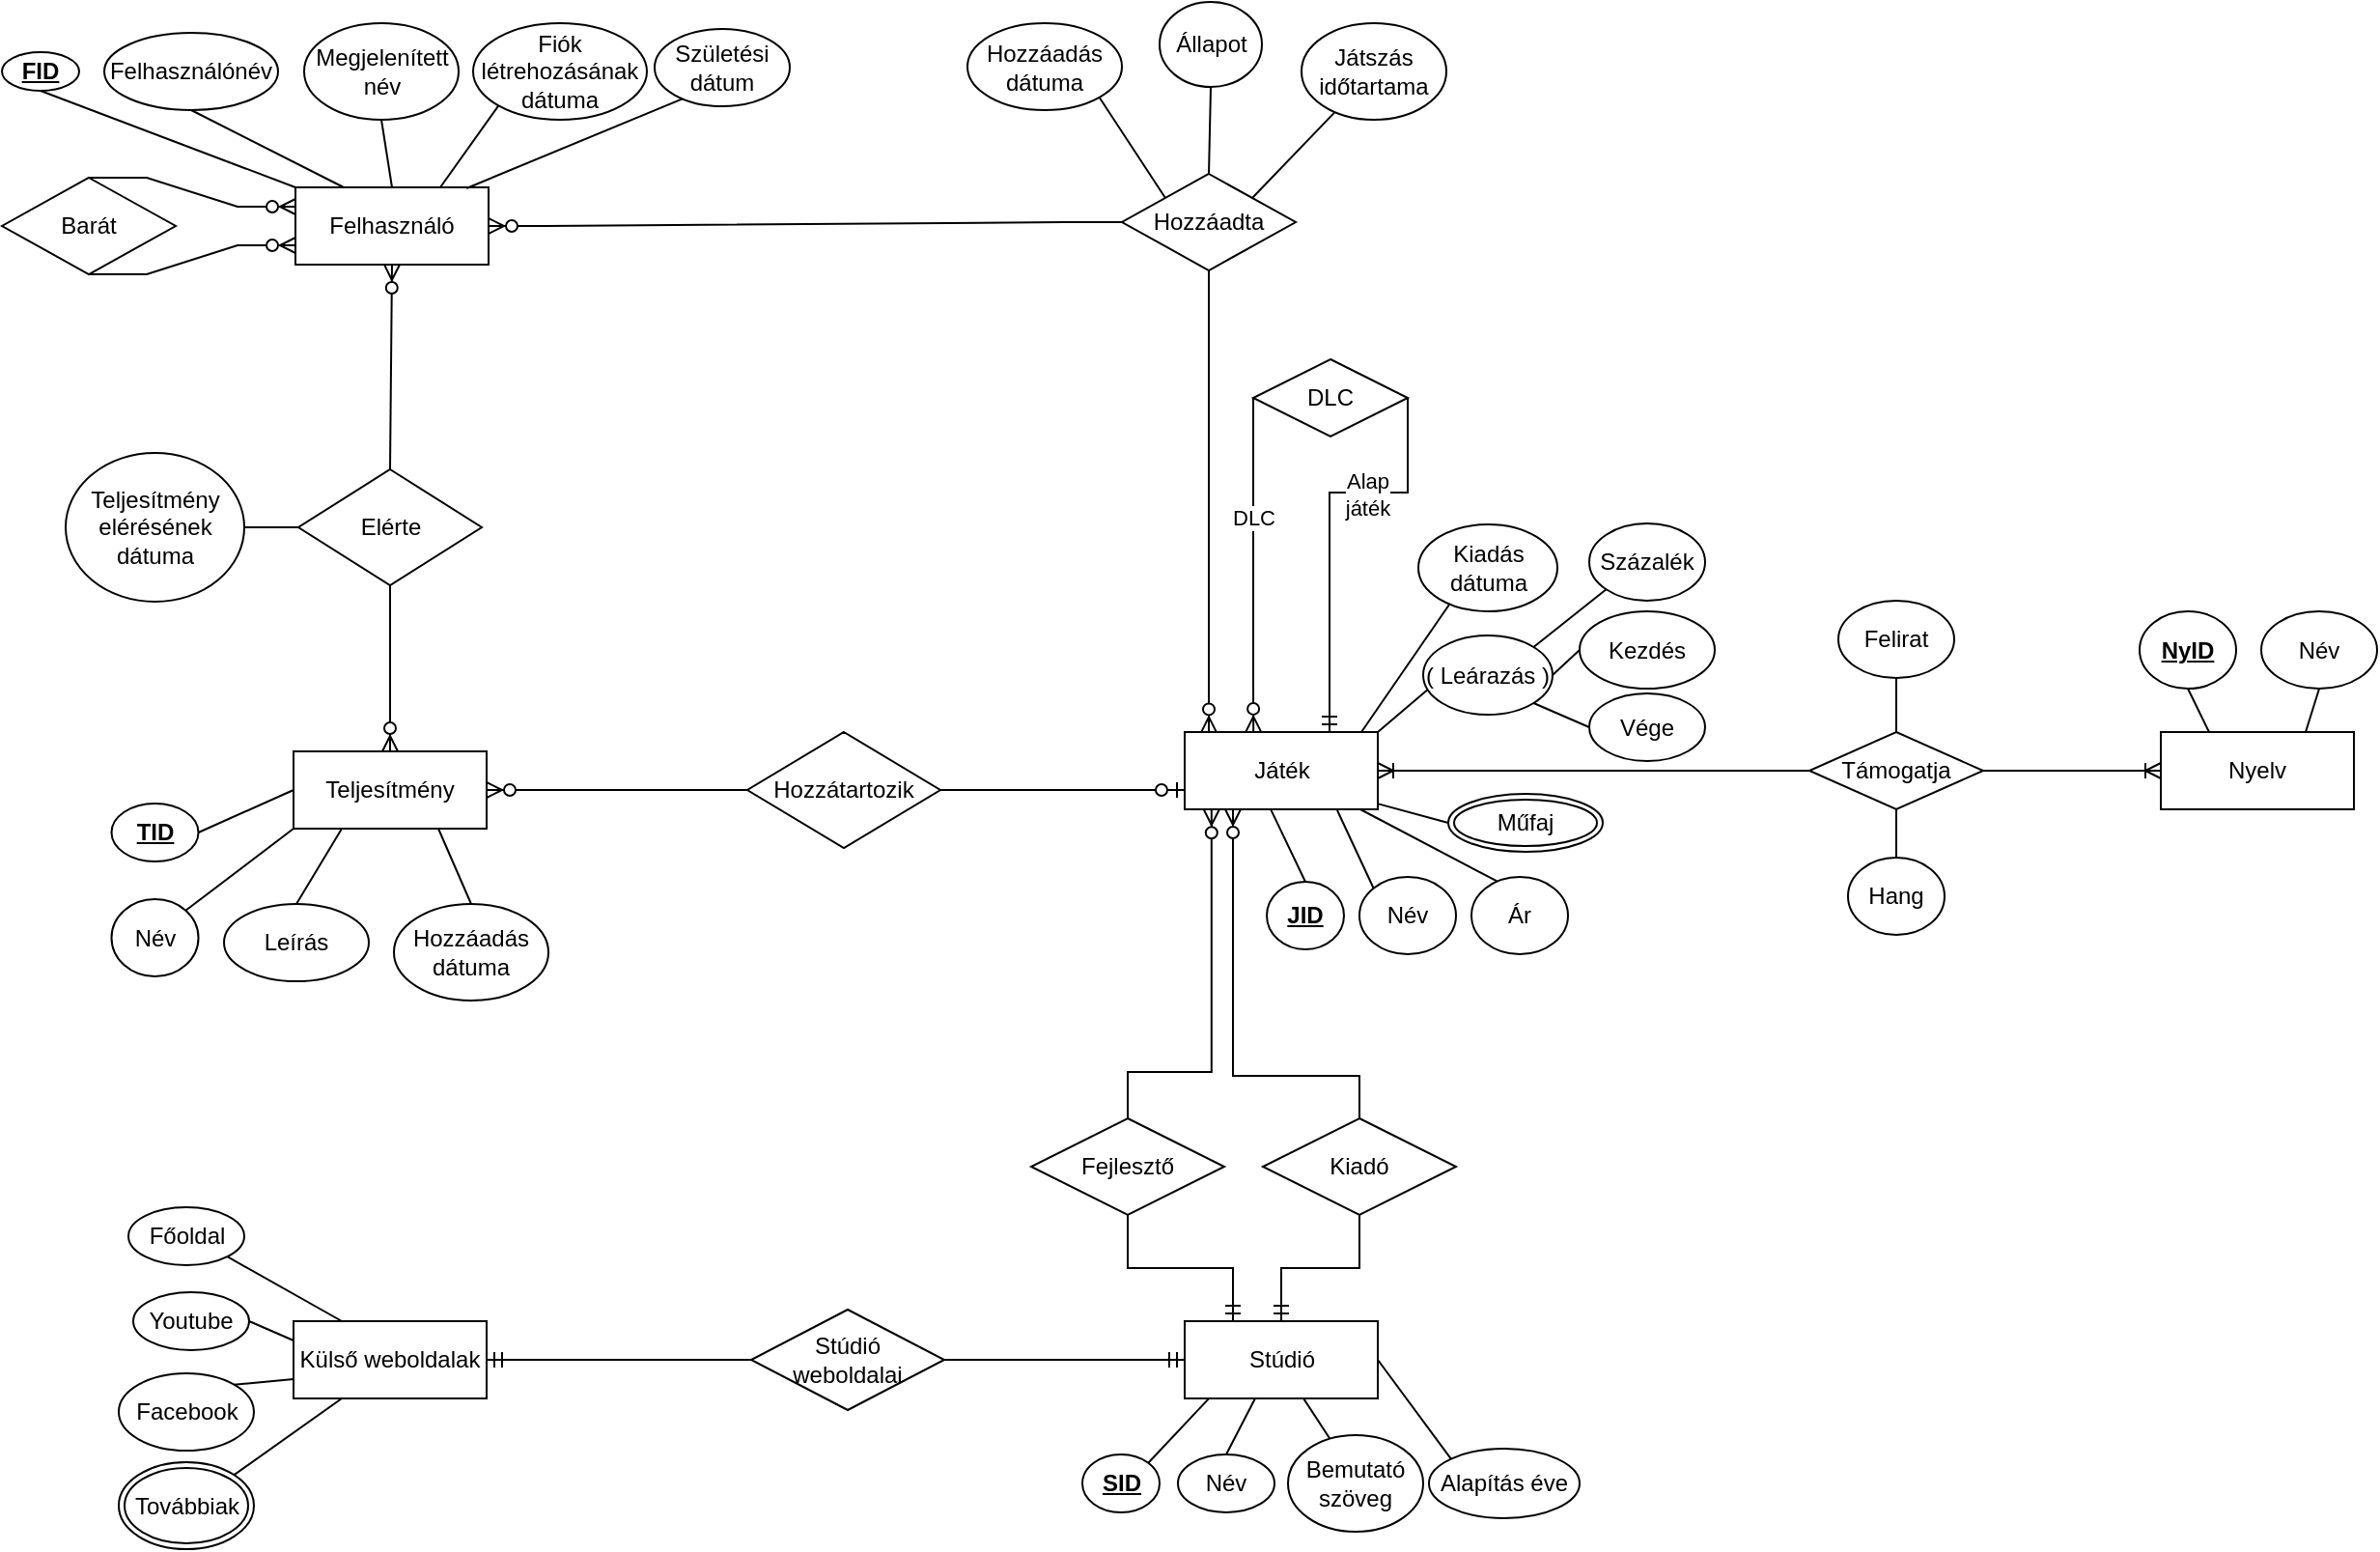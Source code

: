 <mxfile version="22.0.2" type="device">
  <diagram id="GT3n09FHunz9OS9dvKY-" name="XML">
    <mxGraphModel dx="2376" dy="1029" grid="0" gridSize="10" guides="1" tooltips="1" connect="1" arrows="1" fold="1" page="1" pageScale="1" pageWidth="850" pageHeight="1100" math="0" shadow="0">
      <root>
        <mxCell id="0" />
        <mxCell id="1" parent="0" />
        <mxCell id="lyf7YqQkoobEemUJyyYR-1" value="Felhasználó" style="whiteSpace=wrap;html=1;align=center;verticalAlign=middle;horizontal=1;" parent="1" vertex="1">
          <mxGeometry x="-243" y="528" width="100" height="40" as="geometry" />
        </mxCell>
        <mxCell id="qhNk844WNVQ_XHrDHP0O-15" style="rounded=0;orthogonalLoop=1;jettySize=auto;html=1;exitX=1;exitY=0;exitDx=0;exitDy=0;entryX=0.031;entryY=0.69;entryDx=0;entryDy=0;endArrow=none;endFill=0;entryPerimeter=0;" parent="1" source="lyf7YqQkoobEemUJyyYR-2" target="qhNk844WNVQ_XHrDHP0O-4" edge="1">
          <mxGeometry relative="1" as="geometry" />
        </mxCell>
        <mxCell id="lyf7YqQkoobEemUJyyYR-2" value="Játék" style="whiteSpace=wrap;html=1;align=center;shadow=0;" parent="1" vertex="1">
          <mxGeometry x="217.5" y="810" width="100" height="40" as="geometry" />
        </mxCell>
        <mxCell id="lyf7YqQkoobEemUJyyYR-3" value="Hozzáadta" style="shape=rhombus;perimeter=rhombusPerimeter;whiteSpace=wrap;html=1;align=center;" parent="1" vertex="1">
          <mxGeometry x="185" y="521" width="90" height="50" as="geometry" />
        </mxCell>
        <mxCell id="lyf7YqQkoobEemUJyyYR-4" value="" style="edgeStyle=entityRelationEdgeStyle;fontSize=12;html=1;endArrow=ERzeroToMany;endFill=1;rounded=0;exitX=0;exitY=0.5;exitDx=0;exitDy=0;entryX=1;entryY=0.5;entryDx=0;entryDy=0;" parent="1" source="lyf7YqQkoobEemUJyyYR-3" target="lyf7YqQkoobEemUJyyYR-1" edge="1">
          <mxGeometry width="100" height="100" relative="1" as="geometry">
            <mxPoint x="590" y="1120" as="sourcePoint" />
            <mxPoint x="-59" y="500" as="targetPoint" />
          </mxGeometry>
        </mxCell>
        <mxCell id="lyf7YqQkoobEemUJyyYR-5" value="" style="fontSize=12;html=1;endArrow=ERzeroToMany;endFill=1;rounded=0;exitX=0.5;exitY=1;exitDx=0;exitDy=0;edgeStyle=orthogonalEdgeStyle;entryX=0.119;entryY=0.004;entryDx=0;entryDy=0;entryPerimeter=0;" parent="1" source="lyf7YqQkoobEemUJyyYR-3" target="lyf7YqQkoobEemUJyyYR-2" edge="1">
          <mxGeometry width="100" height="100" relative="1" as="geometry">
            <mxPoint x="770" y="1050" as="sourcePoint" />
            <mxPoint x="247" y="754" as="targetPoint" />
            <Array as="points">
              <mxPoint x="230" y="810" />
            </Array>
          </mxGeometry>
        </mxCell>
        <mxCell id="lyf7YqQkoobEemUJyyYR-6" value="DLC" style="shape=rhombus;perimeter=rhombusPerimeter;whiteSpace=wrap;html=1;align=center;shadow=0;" parent="1" vertex="1">
          <mxGeometry x="253" y="617" width="80" height="40" as="geometry" />
        </mxCell>
        <mxCell id="lyf7YqQkoobEemUJyyYR-7" value="" style="fontSize=12;html=1;endArrow=ERzeroToMany;endFill=1;rounded=0;exitX=0;exitY=0.5;exitDx=0;exitDy=0;edgeStyle=orthogonalEdgeStyle;entryX=0.356;entryY=-0.001;entryDx=0;entryDy=0;entryPerimeter=0;" parent="1" source="lyf7YqQkoobEemUJyyYR-6" target="lyf7YqQkoobEemUJyyYR-2" edge="1">
          <mxGeometry width="100" height="100" relative="1" as="geometry">
            <mxPoint x="295" y="1040" as="sourcePoint" />
            <mxPoint x="254" y="809" as="targetPoint" />
            <Array as="points">
              <mxPoint x="253" y="785" />
              <mxPoint x="253" y="785" />
            </Array>
          </mxGeometry>
        </mxCell>
        <mxCell id="lyf7YqQkoobEemUJyyYR-8" value="DLC" style="edgeLabel;html=1;align=center;verticalAlign=middle;resizable=0;points=[];" parent="lyf7YqQkoobEemUJyyYR-7" vertex="1" connectable="0">
          <mxGeometry x="0.317" y="-4" relative="1" as="geometry">
            <mxPoint x="4" y="-52" as="offset" />
          </mxGeometry>
        </mxCell>
        <mxCell id="lyf7YqQkoobEemUJyyYR-9" value="" style="edgeStyle=orthogonalEdgeStyle;fontSize=12;html=1;endArrow=ERmandOne;rounded=0;entryX=0.75;entryY=0;entryDx=0;entryDy=0;exitX=1;exitY=0.5;exitDx=0;exitDy=0;" parent="1" source="lyf7YqQkoobEemUJyyYR-6" target="lyf7YqQkoobEemUJyyYR-2" edge="1">
          <mxGeometry width="100" height="100" relative="1" as="geometry">
            <mxPoint x="355" y="1040" as="sourcePoint" />
            <mxPoint x="455" y="940" as="targetPoint" />
            <Array as="points">
              <mxPoint x="333" y="686" />
              <mxPoint x="293" y="686" />
            </Array>
          </mxGeometry>
        </mxCell>
        <mxCell id="lyf7YqQkoobEemUJyyYR-10" value="Alap&lt;br&gt;játék" style="edgeLabel;html=1;align=center;verticalAlign=middle;resizable=0;points=[];" parent="lyf7YqQkoobEemUJyyYR-9" vertex="1" connectable="0">
          <mxGeometry x="0.762" relative="1" as="geometry">
            <mxPoint x="19" y="-98" as="offset" />
          </mxGeometry>
        </mxCell>
        <mxCell id="lyf7YqQkoobEemUJyyYR-11" value="Barát" style="shape=rhombus;perimeter=rhombusPerimeter;whiteSpace=wrap;html=1;align=center;shadow=0;" parent="1" vertex="1">
          <mxGeometry x="-395" y="523" width="90" height="50" as="geometry" />
        </mxCell>
        <mxCell id="lyf7YqQkoobEemUJyyYR-12" value="" style="edgeStyle=entityRelationEdgeStyle;fontSize=12;html=1;endArrow=ERzeroToMany;endFill=1;rounded=0;exitX=0.5;exitY=0;exitDx=0;exitDy=0;entryX=0;entryY=0.25;entryDx=0;entryDy=0;" parent="1" source="lyf7YqQkoobEemUJyyYR-11" target="lyf7YqQkoobEemUJyyYR-1" edge="1">
          <mxGeometry width="100" height="100" relative="1" as="geometry">
            <mxPoint x="-323" y="788" as="sourcePoint" />
            <mxPoint x="-223" y="688" as="targetPoint" />
          </mxGeometry>
        </mxCell>
        <mxCell id="lyf7YqQkoobEemUJyyYR-13" value="" style="edgeStyle=entityRelationEdgeStyle;fontSize=12;html=1;endArrow=ERzeroToMany;endFill=1;rounded=0;exitX=0.5;exitY=1;exitDx=0;exitDy=0;entryX=0;entryY=0.75;entryDx=0;entryDy=0;" parent="1" source="lyf7YqQkoobEemUJyyYR-11" target="lyf7YqQkoobEemUJyyYR-1" edge="1">
          <mxGeometry width="100" height="100" relative="1" as="geometry">
            <mxPoint x="-373" y="688" as="sourcePoint" />
            <mxPoint x="-273" y="588" as="targetPoint" />
          </mxGeometry>
        </mxCell>
        <mxCell id="lyf7YqQkoobEemUJyyYR-14" value="Teljesítmény" style="whiteSpace=wrap;html=1;align=center;shadow=0;" parent="1" vertex="1">
          <mxGeometry x="-244" y="820" width="100" height="40" as="geometry" />
        </mxCell>
        <mxCell id="lyf7YqQkoobEemUJyyYR-15" value="Hozzátartozik" style="shape=rhombus;perimeter=rhombusPerimeter;whiteSpace=wrap;html=1;align=center;shadow=0;" parent="1" vertex="1">
          <mxGeometry x="-9" y="810" width="100" height="60" as="geometry" />
        </mxCell>
        <mxCell id="lyf7YqQkoobEemUJyyYR-16" value="Elérte" style="shape=rhombus;perimeter=rhombusPerimeter;whiteSpace=wrap;html=1;align=center;shadow=0;" parent="1" vertex="1">
          <mxGeometry x="-241.5" y="674" width="95" height="60" as="geometry" />
        </mxCell>
        <mxCell id="lyf7YqQkoobEemUJyyYR-17" value="" style="edgeStyle=entityRelationEdgeStyle;fontSize=12;html=1;endArrow=ERzeroToMany;endFill=1;rounded=0;exitX=0;exitY=0.5;exitDx=0;exitDy=0;entryX=1;entryY=0.5;entryDx=0;entryDy=0;" parent="1" source="lyf7YqQkoobEemUJyyYR-15" target="lyf7YqQkoobEemUJyyYR-14" edge="1">
          <mxGeometry width="100" height="100" relative="1" as="geometry">
            <mxPoint x="1019" y="1240" as="sourcePoint" />
            <mxPoint x="1119" y="1140" as="targetPoint" />
          </mxGeometry>
        </mxCell>
        <mxCell id="lyf7YqQkoobEemUJyyYR-18" value="" style="edgeStyle=entityRelationEdgeStyle;fontSize=12;html=1;endArrow=ERzeroToOne;endFill=1;rounded=0;exitX=1;exitY=0.5;exitDx=0;exitDy=0;entryX=0;entryY=0.75;entryDx=0;entryDy=0;" parent="1" source="lyf7YqQkoobEemUJyyYR-15" target="lyf7YqQkoobEemUJyyYR-2" edge="1">
          <mxGeometry width="100" height="100" relative="1" as="geometry">
            <mxPoint x="870" y="1240" as="sourcePoint" />
            <mxPoint x="970" y="1140" as="targetPoint" />
          </mxGeometry>
        </mxCell>
        <mxCell id="lyf7YqQkoobEemUJyyYR-19" value="" style="fontSize=12;html=1;endArrow=ERzeroToMany;endFill=1;rounded=0;exitX=0.5;exitY=1;exitDx=0;exitDy=0;entryX=0.5;entryY=0;entryDx=0;entryDy=0;" parent="1" source="lyf7YqQkoobEemUJyyYR-16" target="lyf7YqQkoobEemUJyyYR-14" edge="1">
          <mxGeometry width="100" height="100" relative="1" as="geometry">
            <mxPoint x="19" y="736" as="sourcePoint" />
            <mxPoint x="119" y="636" as="targetPoint" />
          </mxGeometry>
        </mxCell>
        <mxCell id="lyf7YqQkoobEemUJyyYR-20" value="" style="fontSize=12;html=1;endArrow=ERzeroToMany;endFill=1;rounded=0;exitX=0.5;exitY=0;exitDx=0;exitDy=0;entryX=0.5;entryY=1;entryDx=0;entryDy=0;strokeColor=default;" parent="1" source="lyf7YqQkoobEemUJyyYR-16" target="lyf7YqQkoobEemUJyyYR-1" edge="1">
          <mxGeometry width="100" height="100" relative="1" as="geometry">
            <mxPoint x="672.0" y="619" as="sourcePoint" />
            <mxPoint x="782.0" y="929" as="targetPoint" />
          </mxGeometry>
        </mxCell>
        <mxCell id="IALZXiCLaBQc-R7t76dj-4" style="rounded=0;orthogonalLoop=1;jettySize=auto;html=1;exitX=1;exitY=0.5;exitDx=0;exitDy=0;entryX=0;entryY=0;entryDx=0;entryDy=0;endArrow=none;endFill=0;" edge="1" parent="1" source="lyf7YqQkoobEemUJyyYR-21" target="IALZXiCLaBQc-R7t76dj-3">
          <mxGeometry relative="1" as="geometry" />
        </mxCell>
        <mxCell id="lyf7YqQkoobEemUJyyYR-21" value="Stúdió" style="whiteSpace=wrap;html=1;align=center;shadow=0;" parent="1" vertex="1">
          <mxGeometry x="217.5" y="1115" width="100" height="40" as="geometry" />
        </mxCell>
        <mxCell id="lyf7YqQkoobEemUJyyYR-22" value="Nyelv" style="whiteSpace=wrap;html=1;align=center;shadow=0;" parent="1" vertex="1">
          <mxGeometry x="723" y="810" width="100" height="40" as="geometry" />
        </mxCell>
        <mxCell id="lyf7YqQkoobEemUJyyYR-23" value="Támogatja" style="shape=rhombus;perimeter=rhombusPerimeter;whiteSpace=wrap;html=1;align=center;shadow=0;" parent="1" vertex="1">
          <mxGeometry x="541" y="810" width="90" height="40" as="geometry" />
        </mxCell>
        <mxCell id="lyf7YqQkoobEemUJyyYR-25" value="Kiadó" style="shape=rhombus;perimeter=rhombusPerimeter;whiteSpace=wrap;html=1;align=center;shadow=0;" parent="1" vertex="1">
          <mxGeometry x="258" y="1010" width="100" height="50" as="geometry" />
        </mxCell>
        <mxCell id="lyf7YqQkoobEemUJyyYR-26" value="Fejlesztő" style="shape=rhombus;perimeter=rhombusPerimeter;whiteSpace=wrap;html=1;align=center;shadow=0;" parent="1" vertex="1">
          <mxGeometry x="138" y="1010" width="100" height="50" as="geometry" />
        </mxCell>
        <mxCell id="lyf7YqQkoobEemUJyyYR-27" value="" style="edgeStyle=orthogonalEdgeStyle;fontSize=12;html=1;endArrow=ERzeroToMany;endFill=1;rounded=0;strokeColor=default;exitX=0.5;exitY=0;exitDx=0;exitDy=0;entryX=0.139;entryY=1.004;entryDx=0;entryDy=0;entryPerimeter=0;" parent="1" source="lyf7YqQkoobEemUJyyYR-26" target="lyf7YqQkoobEemUJyyYR-2" edge="1">
          <mxGeometry width="100" height="100" relative="1" as="geometry">
            <mxPoint x="1110" y="1030" as="sourcePoint" />
            <mxPoint x="1210" y="930" as="targetPoint" />
            <Array as="points">
              <mxPoint x="188" y="986" />
              <mxPoint x="231" y="986" />
            </Array>
          </mxGeometry>
        </mxCell>
        <mxCell id="lyf7YqQkoobEemUJyyYR-28" value="" style="edgeStyle=orthogonalEdgeStyle;fontSize=12;html=1;endArrow=ERzeroToMany;endFill=1;rounded=0;strokeColor=default;entryX=0.25;entryY=1;entryDx=0;entryDy=0;exitX=0.5;exitY=0;exitDx=0;exitDy=0;" parent="1" source="lyf7YqQkoobEemUJyyYR-25" target="lyf7YqQkoobEemUJyyYR-2" edge="1">
          <mxGeometry width="100" height="100" relative="1" as="geometry">
            <mxPoint x="275" y="1020" as="sourcePoint" />
            <mxPoint x="405" y="920" as="targetPoint" />
            <Array as="points">
              <mxPoint x="308" y="988" />
              <mxPoint x="242" y="988" />
            </Array>
          </mxGeometry>
        </mxCell>
        <mxCell id="lyf7YqQkoobEemUJyyYR-29" value="" style="edgeStyle=orthogonalEdgeStyle;fontSize=12;html=1;endArrow=ERmandOne;rounded=0;strokeColor=default;exitX=0.5;exitY=1;exitDx=0;exitDy=0;entryX=0.25;entryY=0;entryDx=0;entryDy=0;" parent="1" source="lyf7YqQkoobEemUJyyYR-26" target="lyf7YqQkoobEemUJyyYR-21" edge="1">
          <mxGeometry width="100" height="100" relative="1" as="geometry">
            <mxPoint x="279.5" y="1158" as="sourcePoint" />
            <mxPoint x="379.5" y="1058" as="targetPoint" />
          </mxGeometry>
        </mxCell>
        <mxCell id="lyf7YqQkoobEemUJyyYR-30" value="" style="edgeStyle=orthogonalEdgeStyle;fontSize=12;html=1;endArrow=ERmandOne;rounded=0;strokeColor=default;exitX=0.5;exitY=1;exitDx=0;exitDy=0;entryX=0.5;entryY=0;entryDx=0;entryDy=0;" parent="1" source="lyf7YqQkoobEemUJyyYR-25" target="lyf7YqQkoobEemUJyyYR-21" edge="1">
          <mxGeometry width="100" height="100" relative="1" as="geometry">
            <mxPoint x="279.5" y="1158" as="sourcePoint" />
            <mxPoint x="419.5" y="1328" as="targetPoint" />
          </mxGeometry>
        </mxCell>
        <mxCell id="lyf7YqQkoobEemUJyyYR-31" value="Teljesítmény elérésének dátuma" style="ellipse;whiteSpace=wrap;html=1;align=center;shadow=0;" parent="1" vertex="1">
          <mxGeometry x="-362" y="665.5" width="92.5" height="77" as="geometry" />
        </mxCell>
        <mxCell id="lyf7YqQkoobEemUJyyYR-32" value="" style="endArrow=none;html=1;rounded=0;strokeColor=default;entryX=0;entryY=0.5;entryDx=0;entryDy=0;exitX=1;exitY=0.5;exitDx=0;exitDy=0;" parent="1" source="lyf7YqQkoobEemUJyyYR-31" target="lyf7YqQkoobEemUJyyYR-16" edge="1">
          <mxGeometry relative="1" as="geometry">
            <mxPoint x="-241" y="762" as="sourcePoint" />
            <mxPoint x="-81" y="700" as="targetPoint" />
          </mxGeometry>
        </mxCell>
        <mxCell id="lyf7YqQkoobEemUJyyYR-34" value="" style="endArrow=none;html=1;rounded=0;strokeColor=default;entryX=0.5;entryY=0;entryDx=0;entryDy=0;exitX=0.5;exitY=1;exitDx=0;exitDy=0;" parent="1" source="qhNk844WNVQ_XHrDHP0O-1" target="lyf7YqQkoobEemUJyyYR-3" edge="1">
          <mxGeometry relative="1" as="geometry">
            <mxPoint x="221.5" y="461" as="sourcePoint" />
            <mxPoint x="44" y="561" as="targetPoint" />
          </mxGeometry>
        </mxCell>
        <mxCell id="lyf7YqQkoobEemUJyyYR-35" value="Hozzáadás dátuma" style="ellipse;whiteSpace=wrap;html=1;align=center;shadow=0;" parent="1" vertex="1">
          <mxGeometry x="105" y="443" width="80" height="45" as="geometry" />
        </mxCell>
        <mxCell id="lyf7YqQkoobEemUJyyYR-36" value="" style="endArrow=none;html=1;rounded=0;strokeColor=default;exitX=1;exitY=1;exitDx=0;exitDy=0;entryX=0;entryY=0;entryDx=0;entryDy=0;" parent="1" source="lyf7YqQkoobEemUJyyYR-35" target="lyf7YqQkoobEemUJyyYR-3" edge="1">
          <mxGeometry relative="1" as="geometry">
            <mxPoint x="-116" y="561" as="sourcePoint" />
            <mxPoint x="44" y="561" as="targetPoint" />
          </mxGeometry>
        </mxCell>
        <mxCell id="lyf7YqQkoobEemUJyyYR-37" value="Játszás időtartama" style="ellipse;whiteSpace=wrap;html=1;align=center;" parent="1" vertex="1">
          <mxGeometry x="278" y="443" width="75" height="50" as="geometry" />
        </mxCell>
        <mxCell id="lyf7YqQkoobEemUJyyYR-38" value="" style="endArrow=none;html=1;rounded=0;exitX=1;exitY=0;exitDx=0;exitDy=0;" parent="1" source="lyf7YqQkoobEemUJyyYR-3" target="lyf7YqQkoobEemUJyyYR-37" edge="1">
          <mxGeometry relative="1" as="geometry">
            <mxPoint x="44" y="651" as="sourcePoint" />
            <mxPoint x="204" y="651" as="targetPoint" />
          </mxGeometry>
        </mxCell>
        <mxCell id="lyf7YqQkoobEemUJyyYR-39" value="Hang" style="ellipse;whiteSpace=wrap;html=1;align=center;" parent="1" vertex="1">
          <mxGeometry x="561" y="875" width="50" height="40" as="geometry" />
        </mxCell>
        <mxCell id="lyf7YqQkoobEemUJyyYR-40" value="Felirat" style="ellipse;whiteSpace=wrap;html=1;align=center;comic=0;" parent="1" vertex="1">
          <mxGeometry x="556" y="742" width="60" height="40" as="geometry" />
        </mxCell>
        <mxCell id="lyf7YqQkoobEemUJyyYR-41" value="" style="endArrow=none;html=1;rounded=0;entryX=0.5;entryY=0;entryDx=0;entryDy=0;exitX=0.5;exitY=1;exitDx=0;exitDy=0;" parent="1" source="lyf7YqQkoobEemUJyyYR-40" target="lyf7YqQkoobEemUJyyYR-23" edge="1">
          <mxGeometry relative="1" as="geometry">
            <mxPoint x="393" y="925" as="sourcePoint" />
            <mxPoint x="553" y="925" as="targetPoint" />
          </mxGeometry>
        </mxCell>
        <mxCell id="lyf7YqQkoobEemUJyyYR-42" value="" style="edgeStyle=orthogonalEdgeStyle;fontSize=12;html=1;endArrow=ERoneToMany;rounded=0;entryX=1;entryY=0.5;entryDx=0;entryDy=0;exitX=0;exitY=0.5;exitDx=0;exitDy=0;" parent="1" source="lyf7YqQkoobEemUJyyYR-23" target="lyf7YqQkoobEemUJyyYR-2" edge="1">
          <mxGeometry width="100" height="100" relative="1" as="geometry">
            <mxPoint x="1110" y="860" as="sourcePoint" />
            <mxPoint x="1210" y="760" as="targetPoint" />
          </mxGeometry>
        </mxCell>
        <mxCell id="lyf7YqQkoobEemUJyyYR-43" value="FID" style="ellipse;whiteSpace=wrap;html=1;align=center;fontStyle=5;comic=0;" parent="1" vertex="1">
          <mxGeometry x="-395" y="458" width="40" height="20" as="geometry" />
        </mxCell>
        <mxCell id="lyf7YqQkoobEemUJyyYR-44" value="Felhasználónév" style="ellipse;whiteSpace=wrap;html=1;align=center;comic=0;" parent="1" vertex="1">
          <mxGeometry x="-342" y="448" width="90" height="40" as="geometry" />
        </mxCell>
        <mxCell id="lyf7YqQkoobEemUJyyYR-45" value="Megjelenített név" style="ellipse;whiteSpace=wrap;html=1;align=center;comic=0;" parent="1" vertex="1">
          <mxGeometry x="-238.5" y="443" width="80" height="50" as="geometry" />
        </mxCell>
        <mxCell id="lyf7YqQkoobEemUJyyYR-46" value="Fiók létrehozásának dátuma" style="ellipse;whiteSpace=wrap;html=1;align=center;comic=0;" parent="1" vertex="1">
          <mxGeometry x="-151" y="443" width="90" height="50" as="geometry" />
        </mxCell>
        <mxCell id="lyf7YqQkoobEemUJyyYR-47" value="Születési dátum" style="ellipse;whiteSpace=wrap;html=1;align=center;comic=0;" parent="1" vertex="1">
          <mxGeometry x="-57" y="446" width="70" height="40" as="geometry" />
        </mxCell>
        <mxCell id="lyf7YqQkoobEemUJyyYR-50" value="" style="endArrow=none;html=1;rounded=0;exitX=0.5;exitY=1;exitDx=0;exitDy=0;entryX=0;entryY=0;entryDx=0;entryDy=0;" parent="1" source="lyf7YqQkoobEemUJyyYR-43" target="lyf7YqQkoobEemUJyyYR-1" edge="1">
          <mxGeometry relative="1" as="geometry">
            <mxPoint x="-23" y="478" as="sourcePoint" />
            <mxPoint x="137" y="478" as="targetPoint" />
          </mxGeometry>
        </mxCell>
        <mxCell id="lyf7YqQkoobEemUJyyYR-52" value="" style="endArrow=none;html=1;rounded=0;exitX=0.5;exitY=1;exitDx=0;exitDy=0;entryX=0.25;entryY=0;entryDx=0;entryDy=0;" parent="1" source="lyf7YqQkoobEemUJyyYR-44" target="lyf7YqQkoobEemUJyyYR-1" edge="1">
          <mxGeometry relative="1" as="geometry">
            <mxPoint x="-23" y="478" as="sourcePoint" />
            <mxPoint x="137" y="478" as="targetPoint" />
          </mxGeometry>
        </mxCell>
        <mxCell id="lyf7YqQkoobEemUJyyYR-53" value="" style="endArrow=none;html=1;rounded=0;exitX=0.5;exitY=1;exitDx=0;exitDy=0;entryX=0.5;entryY=0;entryDx=0;entryDy=0;" parent="1" source="lyf7YqQkoobEemUJyyYR-45" target="lyf7YqQkoobEemUJyyYR-1" edge="1">
          <mxGeometry relative="1" as="geometry">
            <mxPoint x="-23" y="478" as="sourcePoint" />
            <mxPoint x="137" y="478" as="targetPoint" />
          </mxGeometry>
        </mxCell>
        <mxCell id="lyf7YqQkoobEemUJyyYR-54" value="" style="endArrow=none;html=1;rounded=0;exitX=0;exitY=1;exitDx=0;exitDy=0;entryX=0.75;entryY=0;entryDx=0;entryDy=0;" parent="1" source="lyf7YqQkoobEemUJyyYR-46" target="lyf7YqQkoobEemUJyyYR-1" edge="1">
          <mxGeometry relative="1" as="geometry">
            <mxPoint x="-23" y="478" as="sourcePoint" />
            <mxPoint x="137" y="478" as="targetPoint" />
          </mxGeometry>
        </mxCell>
        <mxCell id="lyf7YqQkoobEemUJyyYR-55" value="" style="endArrow=none;html=1;rounded=0;exitX=0;exitY=1;exitDx=0;exitDy=0;entryX=0.886;entryY=0.012;entryDx=0;entryDy=0;entryPerimeter=0;" parent="1" target="lyf7YqQkoobEemUJyyYR-1" edge="1">
          <mxGeometry relative="1" as="geometry">
            <mxPoint x="-42.63" y="482.21" as="sourcePoint" />
            <mxPoint x="137" y="478" as="targetPoint" />
          </mxGeometry>
        </mxCell>
        <mxCell id="lyf7YqQkoobEemUJyyYR-57" value="TID" style="ellipse;whiteSpace=wrap;html=1;align=center;fontStyle=5;comic=0;" parent="1" vertex="1">
          <mxGeometry x="-338.25" y="847" width="45" height="30" as="geometry" />
        </mxCell>
        <mxCell id="lyf7YqQkoobEemUJyyYR-58" value="Leírás" style="ellipse;whiteSpace=wrap;html=1;align=center;comic=0;" parent="1" vertex="1">
          <mxGeometry x="-280" y="899" width="75" height="40" as="geometry" />
        </mxCell>
        <mxCell id="lyf7YqQkoobEemUJyyYR-59" value="Hozzáadás dátuma" style="ellipse;whiteSpace=wrap;html=1;align=center;comic=0;" parent="1" vertex="1">
          <mxGeometry x="-192" y="899" width="80" height="50" as="geometry" />
        </mxCell>
        <mxCell id="lyf7YqQkoobEemUJyyYR-60" value="" style="endArrow=none;html=1;rounded=0;exitX=1;exitY=0.5;exitDx=0;exitDy=0;entryX=0;entryY=0.5;entryDx=0;entryDy=0;" parent="1" source="lyf7YqQkoobEemUJyyYR-57" target="lyf7YqQkoobEemUJyyYR-14" edge="1">
          <mxGeometry relative="1" as="geometry">
            <mxPoint x="-1.5" y="850" as="sourcePoint" />
            <mxPoint x="158.5" y="850" as="targetPoint" />
          </mxGeometry>
        </mxCell>
        <mxCell id="lyf7YqQkoobEemUJyyYR-61" value="" style="endArrow=none;html=1;rounded=0;exitX=0.5;exitY=0;exitDx=0;exitDy=0;entryX=0.25;entryY=1;entryDx=0;entryDy=0;" parent="1" source="lyf7YqQkoobEemUJyyYR-58" target="lyf7YqQkoobEemUJyyYR-14" edge="1">
          <mxGeometry relative="1" as="geometry">
            <mxPoint x="-1.5" y="850" as="sourcePoint" />
            <mxPoint x="158.5" y="850" as="targetPoint" />
          </mxGeometry>
        </mxCell>
        <mxCell id="lyf7YqQkoobEemUJyyYR-62" value="" style="endArrow=none;html=1;rounded=0;exitX=0.5;exitY=0;exitDx=0;exitDy=0;entryX=0.75;entryY=1;entryDx=0;entryDy=0;" parent="1" source="lyf7YqQkoobEemUJyyYR-59" target="lyf7YqQkoobEemUJyyYR-14" edge="1">
          <mxGeometry relative="1" as="geometry">
            <mxPoint x="-1.5" y="850" as="sourcePoint" />
            <mxPoint x="158.5" y="850" as="targetPoint" />
          </mxGeometry>
        </mxCell>
        <mxCell id="lyf7YqQkoobEemUJyyYR-63" value="Név" style="ellipse;whiteSpace=wrap;html=1;align=center;comic=0;" parent="1" vertex="1">
          <mxGeometry x="-338.25" y="896.5" width="45" height="40" as="geometry" />
        </mxCell>
        <mxCell id="lyf7YqQkoobEemUJyyYR-64" value="" style="endArrow=none;html=1;rounded=0;exitX=1;exitY=0;exitDx=0;exitDy=0;entryX=0;entryY=1;entryDx=0;entryDy=0;" parent="1" source="lyf7YqQkoobEemUJyyYR-63" target="lyf7YqQkoobEemUJyyYR-14" edge="1">
          <mxGeometry relative="1" as="geometry">
            <mxPoint x="-251.5" y="946" as="sourcePoint" />
            <mxPoint x="-191.5" y="870" as="targetPoint" />
          </mxGeometry>
        </mxCell>
        <mxCell id="lyf7YqQkoobEemUJyyYR-65" value="JID" style="ellipse;whiteSpace=wrap;html=1;align=center;fontStyle=5;comic=0;" parent="1" vertex="1">
          <mxGeometry x="260" y="887.5" width="40" height="35" as="geometry" />
        </mxCell>
        <mxCell id="lyf7YqQkoobEemUJyyYR-66" value="Név" style="ellipse;whiteSpace=wrap;html=1;align=center;comic=0;" parent="1" vertex="1">
          <mxGeometry x="308" y="885" width="50" height="40" as="geometry" />
        </mxCell>
        <mxCell id="lyf7YqQkoobEemUJyyYR-67" value="Ár" style="ellipse;whiteSpace=wrap;html=1;align=center;comic=0;" parent="1" vertex="1">
          <mxGeometry x="366" y="885" width="50" height="40" as="geometry" />
        </mxCell>
        <mxCell id="lyf7YqQkoobEemUJyyYR-68" value="Műfaj" style="ellipse;shape=doubleEllipse;margin=3;whiteSpace=wrap;html=1;align=center;comic=0;" parent="1" vertex="1">
          <mxGeometry x="354" y="842" width="80" height="30" as="geometry" />
        </mxCell>
        <mxCell id="lyf7YqQkoobEemUJyyYR-72" value="Kiadás dátuma" style="ellipse;whiteSpace=wrap;html=1;align=center;comic=0;" parent="1" vertex="1">
          <mxGeometry x="338.5" y="702.5" width="72" height="45" as="geometry" />
        </mxCell>
        <mxCell id="lyf7YqQkoobEemUJyyYR-84" value="" style="endArrow=none;html=1;rounded=0;exitX=0.5;exitY=0;exitDx=0;exitDy=0;entryX=0.447;entryY=1.007;entryDx=0;entryDy=0;entryPerimeter=0;" parent="1" source="lyf7YqQkoobEemUJyyYR-65" target="lyf7YqQkoobEemUJyyYR-2" edge="1">
          <mxGeometry relative="1" as="geometry">
            <mxPoint x="435" y="950" as="sourcePoint" />
            <mxPoint x="595" y="950" as="targetPoint" />
          </mxGeometry>
        </mxCell>
        <mxCell id="lyf7YqQkoobEemUJyyYR-85" value="" style="endArrow=none;html=1;rounded=0;exitX=0;exitY=0;exitDx=0;exitDy=0;entryX=0.79;entryY=1.012;entryDx=0;entryDy=0;entryPerimeter=0;" parent="1" source="lyf7YqQkoobEemUJyyYR-66" target="lyf7YqQkoobEemUJyyYR-2" edge="1">
          <mxGeometry relative="1" as="geometry">
            <mxPoint x="355" y="960" as="sourcePoint" />
            <mxPoint x="515" y="960" as="targetPoint" />
          </mxGeometry>
        </mxCell>
        <mxCell id="lyf7YqQkoobEemUJyyYR-86" value="" style="endArrow=none;html=1;rounded=0;exitX=0.264;exitY=0.055;exitDx=0;exitDy=0;entryX=0.907;entryY=0.997;entryDx=0;entryDy=0;exitPerimeter=0;entryPerimeter=0;" parent="1" source="lyf7YqQkoobEemUJyyYR-67" target="lyf7YqQkoobEemUJyyYR-2" edge="1">
          <mxGeometry relative="1" as="geometry">
            <mxPoint x="435" y="960" as="sourcePoint" />
            <mxPoint x="595" y="960" as="targetPoint" />
          </mxGeometry>
        </mxCell>
        <mxCell id="lyf7YqQkoobEemUJyyYR-87" value="" style="endArrow=none;html=1;rounded=0;exitX=0;exitY=0.5;exitDx=0;exitDy=0;entryX=1.003;entryY=0.93;entryDx=0;entryDy=0;entryPerimeter=0;" parent="1" source="lyf7YqQkoobEemUJyyYR-68" target="lyf7YqQkoobEemUJyyYR-2" edge="1">
          <mxGeometry relative="1" as="geometry">
            <mxPoint x="435" y="960" as="sourcePoint" />
            <mxPoint x="595" y="960" as="targetPoint" />
          </mxGeometry>
        </mxCell>
        <mxCell id="lyf7YqQkoobEemUJyyYR-90" value="" style="endArrow=none;html=1;rounded=0;entryX=0.227;entryY=0.911;entryDx=0;entryDy=0;entryPerimeter=0;" parent="1" target="lyf7YqQkoobEemUJyyYR-72" edge="1">
          <mxGeometry relative="1" as="geometry">
            <mxPoint x="309" y="810" as="sourcePoint" />
            <mxPoint x="625" y="900" as="targetPoint" />
          </mxGeometry>
        </mxCell>
        <mxCell id="lyf7YqQkoobEemUJyyYR-93" value="" style="endArrow=none;html=1;rounded=0;entryX=0.5;entryY=0;entryDx=0;entryDy=0;exitX=0.5;exitY=1;exitDx=0;exitDy=0;" parent="1" source="lyf7YqQkoobEemUJyyYR-23" target="lyf7YqQkoobEemUJyyYR-39" edge="1">
          <mxGeometry relative="1" as="geometry">
            <mxPoint x="523" y="805" as="sourcePoint" />
            <mxPoint x="683" y="805" as="targetPoint" />
          </mxGeometry>
        </mxCell>
        <mxCell id="lyf7YqQkoobEemUJyyYR-94" value="Név" style="ellipse;whiteSpace=wrap;html=1;align=center;comic=0;" parent="1" vertex="1">
          <mxGeometry x="775" y="747.5" width="60" height="40" as="geometry" />
        </mxCell>
        <mxCell id="lyf7YqQkoobEemUJyyYR-95" value="NyID" style="ellipse;whiteSpace=wrap;html=1;align=center;fontStyle=5;comic=0;" parent="1" vertex="1">
          <mxGeometry x="712" y="747.5" width="50" height="40" as="geometry" />
        </mxCell>
        <mxCell id="lyf7YqQkoobEemUJyyYR-96" value="" style="endArrow=none;html=1;rounded=0;exitX=0.5;exitY=1;exitDx=0;exitDy=0;entryX=0.25;entryY=0;entryDx=0;entryDy=0;" parent="1" source="lyf7YqQkoobEemUJyyYR-95" target="lyf7YqQkoobEemUJyyYR-22" edge="1">
          <mxGeometry relative="1" as="geometry">
            <mxPoint x="725" y="767.5" as="sourcePoint" />
            <mxPoint x="865" y="757.5" as="targetPoint" />
          </mxGeometry>
        </mxCell>
        <mxCell id="lyf7YqQkoobEemUJyyYR-97" value="" style="endArrow=none;html=1;rounded=0;entryX=0.5;entryY=1;entryDx=0;entryDy=0;exitX=0.75;exitY=0;exitDx=0;exitDy=0;" parent="1" source="lyf7YqQkoobEemUJyyYR-22" target="lyf7YqQkoobEemUJyyYR-94" edge="1">
          <mxGeometry relative="1" as="geometry">
            <mxPoint x="685" y="767.5" as="sourcePoint" />
            <mxPoint x="835" y="777.5" as="targetPoint" />
          </mxGeometry>
        </mxCell>
        <mxCell id="lyf7YqQkoobEemUJyyYR-98" value="SID" style="ellipse;whiteSpace=wrap;html=1;align=center;fontStyle=5;" parent="1" vertex="1">
          <mxGeometry x="164.5" y="1184" width="40" height="30" as="geometry" />
        </mxCell>
        <mxCell id="lyf7YqQkoobEemUJyyYR-99" value="Név" style="ellipse;whiteSpace=wrap;html=1;align=center;" parent="1" vertex="1">
          <mxGeometry x="214" y="1184" width="50" height="30" as="geometry" />
        </mxCell>
        <mxCell id="lyf7YqQkoobEemUJyyYR-101" value="Főoldal" style="ellipse;whiteSpace=wrap;html=1;align=center;" parent="1" vertex="1">
          <mxGeometry x="-329.5" y="1056" width="60" height="30" as="geometry" />
        </mxCell>
        <mxCell id="lyf7YqQkoobEemUJyyYR-102" value="Youtube" style="ellipse;whiteSpace=wrap;html=1;align=center;" parent="1" vertex="1">
          <mxGeometry x="-327" y="1100" width="60" height="30" as="geometry" />
        </mxCell>
        <mxCell id="lyf7YqQkoobEemUJyyYR-103" value="Facebook" style="ellipse;whiteSpace=wrap;html=1;align=center;" parent="1" vertex="1">
          <mxGeometry x="-334.5" y="1142" width="70" height="40" as="geometry" />
        </mxCell>
        <mxCell id="lyf7YqQkoobEemUJyyYR-104" value="" style="endArrow=none;html=1;rounded=0;exitX=1;exitY=1;exitDx=0;exitDy=0;entryX=0.25;entryY=0;entryDx=0;entryDy=0;" parent="1" source="lyf7YqQkoobEemUJyyYR-101" target="qhNk844WNVQ_XHrDHP0O-3" edge="1">
          <mxGeometry relative="1" as="geometry">
            <mxPoint x="-495" y="1239" as="sourcePoint" />
            <mxPoint x="-490.451" y="1261.573" as="targetPoint" />
          </mxGeometry>
        </mxCell>
        <mxCell id="lyf7YqQkoobEemUJyyYR-105" value="" style="endArrow=none;html=1;rounded=0;exitX=1;exitY=0.5;exitDx=0;exitDy=0;entryX=0;entryY=0.25;entryDx=0;entryDy=0;" parent="1" source="lyf7YqQkoobEemUJyyYR-102" target="qhNk844WNVQ_XHrDHP0O-3" edge="1">
          <mxGeometry relative="1" as="geometry">
            <mxPoint x="-495" y="1239" as="sourcePoint" />
            <mxPoint x="-462" y="1269" as="targetPoint" />
          </mxGeometry>
        </mxCell>
        <mxCell id="lyf7YqQkoobEemUJyyYR-106" value="Továbbiak" style="ellipse;shape=doubleEllipse;margin=3;whiteSpace=wrap;html=1;align=center;" parent="1" vertex="1">
          <mxGeometry x="-334.5" y="1188" width="70" height="45" as="geometry" />
        </mxCell>
        <mxCell id="lyf7YqQkoobEemUJyyYR-107" value="" style="endArrow=none;html=1;rounded=0;entryX=1;entryY=0;entryDx=0;entryDy=0;exitX=0;exitY=0.75;exitDx=0;exitDy=0;" parent="1" source="qhNk844WNVQ_XHrDHP0O-3" target="lyf7YqQkoobEemUJyyYR-103" edge="1">
          <mxGeometry relative="1" as="geometry">
            <mxPoint x="-433.549" y="1261.573" as="sourcePoint" />
            <mxPoint x="-335" y="1239" as="targetPoint" />
          </mxGeometry>
        </mxCell>
        <mxCell id="lyf7YqQkoobEemUJyyYR-108" value="" style="endArrow=none;html=1;rounded=0;entryX=1;entryY=0;entryDx=0;entryDy=0;exitX=0.25;exitY=1;exitDx=0;exitDy=0;" parent="1" source="qhNk844WNVQ_XHrDHP0O-3" target="lyf7YqQkoobEemUJyyYR-106" edge="1">
          <mxGeometry relative="1" as="geometry">
            <mxPoint x="-322" y="1127" as="sourcePoint" />
            <mxPoint x="-395" y="1259" as="targetPoint" />
          </mxGeometry>
        </mxCell>
        <mxCell id="lyf7YqQkoobEemUJyyYR-110" value="" style="endArrow=none;html=1;rounded=0;exitX=1;exitY=0;exitDx=0;exitDy=0;entryX=0.125;entryY=1.001;entryDx=0;entryDy=0;entryPerimeter=0;" parent="1" source="lyf7YqQkoobEemUJyyYR-98" target="lyf7YqQkoobEemUJyyYR-21" edge="1">
          <mxGeometry relative="1" as="geometry">
            <mxPoint x="239.5" y="1342" as="sourcePoint" />
            <mxPoint x="399.5" y="1342" as="targetPoint" />
          </mxGeometry>
        </mxCell>
        <mxCell id="lyf7YqQkoobEemUJyyYR-111" value="" style="endArrow=none;html=1;rounded=0;exitX=0.5;exitY=0;exitDx=0;exitDy=0;entryX=0.363;entryY=1.01;entryDx=0;entryDy=0;entryPerimeter=0;" parent="1" source="lyf7YqQkoobEemUJyyYR-99" target="lyf7YqQkoobEemUJyyYR-21" edge="1">
          <mxGeometry relative="1" as="geometry">
            <mxPoint x="239.5" y="1342" as="sourcePoint" />
            <mxPoint x="399.5" y="1342" as="targetPoint" />
          </mxGeometry>
        </mxCell>
        <mxCell id="lyf7YqQkoobEemUJyyYR-112" value="Bemutató szöveg" style="ellipse;whiteSpace=wrap;html=1;align=center;" parent="1" vertex="1">
          <mxGeometry x="271" y="1174" width="70" height="50" as="geometry" />
        </mxCell>
        <mxCell id="lyf7YqQkoobEemUJyyYR-113" value="" style="endArrow=none;html=1;rounded=0;entryX=0.31;entryY=0.037;entryDx=0;entryDy=0;exitX=0.615;exitY=0.998;exitDx=0;exitDy=0;exitPerimeter=0;entryPerimeter=0;" parent="1" source="lyf7YqQkoobEemUJyyYR-21" target="lyf7YqQkoobEemUJyyYR-112" edge="1">
          <mxGeometry relative="1" as="geometry">
            <mxPoint x="279.5" y="1312" as="sourcePoint" />
            <mxPoint x="439.5" y="1312" as="targetPoint" />
          </mxGeometry>
        </mxCell>
        <mxCell id="lyf7YqQkoobEemUJyyYR-116" value="" style="fontSize=12;html=1;endArrow=ERoneToMany;rounded=0;entryX=0;entryY=0.5;entryDx=0;entryDy=0;exitX=1;exitY=0.5;exitDx=0;exitDy=0;" parent="1" source="lyf7YqQkoobEemUJyyYR-23" target="lyf7YqQkoobEemUJyyYR-22" edge="1">
          <mxGeometry width="100" height="100" relative="1" as="geometry">
            <mxPoint x="703" y="815" as="sourcePoint" />
            <mxPoint x="803" y="715" as="targetPoint" />
          </mxGeometry>
        </mxCell>
        <mxCell id="qhNk844WNVQ_XHrDHP0O-1" value="Állapot" style="ellipse;whiteSpace=wrap;html=1;fontSize=12;" parent="1" vertex="1">
          <mxGeometry x="204.5" y="432" width="53" height="44" as="geometry" />
        </mxCell>
        <mxCell id="qhNk844WNVQ_XHrDHP0O-3" value="Külső weboldalak" style="whiteSpace=wrap;html=1;align=center;shadow=0;" parent="1" vertex="1">
          <mxGeometry x="-244" y="1115" width="100" height="40" as="geometry" />
        </mxCell>
        <mxCell id="qhNk844WNVQ_XHrDHP0O-4" value="( Leárazás )" style="ellipse;whiteSpace=wrap;html=1;align=center;comic=0;" parent="1" vertex="1">
          <mxGeometry x="341" y="760" width="67" height="41" as="geometry" />
        </mxCell>
        <mxCell id="qhNk844WNVQ_XHrDHP0O-5" value="Százalék" style="ellipse;whiteSpace=wrap;html=1;align=center;comic=0;" parent="1" vertex="1">
          <mxGeometry x="427" y="702" width="60" height="40" as="geometry" />
        </mxCell>
        <mxCell id="qhNk844WNVQ_XHrDHP0O-6" value="" style="endArrow=none;html=1;rounded=0;exitX=1;exitY=0;exitDx=0;exitDy=0;entryX=0;entryY=1;entryDx=0;entryDy=0;" parent="1" source="qhNk844WNVQ_XHrDHP0O-4" target="qhNk844WNVQ_XHrDHP0O-5" edge="1">
          <mxGeometry relative="1" as="geometry">
            <mxPoint x="410.5" y="636" as="sourcePoint" />
            <mxPoint x="570.5" y="566" as="targetPoint" />
          </mxGeometry>
        </mxCell>
        <mxCell id="qhNk844WNVQ_XHrDHP0O-7" value="Kezdés" style="ellipse;whiteSpace=wrap;html=1;align=center;comic=0;" parent="1" vertex="1">
          <mxGeometry x="422" y="747.5" width="70" height="40" as="geometry" />
        </mxCell>
        <mxCell id="qhNk844WNVQ_XHrDHP0O-8" value="" style="endArrow=none;html=1;rounded=0;entryX=0;entryY=0.5;entryDx=0;entryDy=0;exitX=1;exitY=0.5;exitDx=0;exitDy=0;" parent="1" source="qhNk844WNVQ_XHrDHP0O-4" target="qhNk844WNVQ_XHrDHP0O-7" edge="1">
          <mxGeometry relative="1" as="geometry">
            <mxPoint x="560.5" y="596" as="sourcePoint" />
            <mxPoint x="630.5" y="616" as="targetPoint" />
          </mxGeometry>
        </mxCell>
        <mxCell id="qhNk844WNVQ_XHrDHP0O-9" value="Vége" style="ellipse;whiteSpace=wrap;html=1;align=center;comic=0;" parent="1" vertex="1">
          <mxGeometry x="427" y="790" width="60" height="35" as="geometry" />
        </mxCell>
        <mxCell id="qhNk844WNVQ_XHrDHP0O-10" value="" style="endArrow=none;html=1;rounded=0;exitX=1;exitY=1;exitDx=0;exitDy=0;entryX=0;entryY=0.5;entryDx=0;entryDy=0;" parent="1" source="qhNk844WNVQ_XHrDHP0O-4" target="qhNk844WNVQ_XHrDHP0O-9" edge="1">
          <mxGeometry relative="1" as="geometry">
            <mxPoint x="470.5" y="616" as="sourcePoint" />
            <mxPoint x="630.5" y="616" as="targetPoint" />
          </mxGeometry>
        </mxCell>
        <mxCell id="qhNk844WNVQ_XHrDHP0O-19" style="edgeStyle=orthogonalEdgeStyle;rounded=0;orthogonalLoop=1;jettySize=auto;html=1;exitX=1;exitY=0.5;exitDx=0;exitDy=0;entryX=0;entryY=0.5;entryDx=0;entryDy=0;endArrow=ERmandOne;endFill=0;" parent="1" source="qhNk844WNVQ_XHrDHP0O-18" target="lyf7YqQkoobEemUJyyYR-21" edge="1">
          <mxGeometry relative="1" as="geometry" />
        </mxCell>
        <mxCell id="qhNk844WNVQ_XHrDHP0O-20" style="edgeStyle=orthogonalEdgeStyle;rounded=0;orthogonalLoop=1;jettySize=auto;html=1;exitX=0;exitY=0.5;exitDx=0;exitDy=0;entryX=1;entryY=0.5;entryDx=0;entryDy=0;endArrow=ERmandOne;endFill=0;" parent="1" source="qhNk844WNVQ_XHrDHP0O-18" target="qhNk844WNVQ_XHrDHP0O-3" edge="1">
          <mxGeometry relative="1" as="geometry" />
        </mxCell>
        <mxCell id="qhNk844WNVQ_XHrDHP0O-18" value="Stúdió&lt;br&gt;weboldalai" style="shape=rhombus;perimeter=rhombusPerimeter;whiteSpace=wrap;html=1;align=center;shadow=0;" parent="1" vertex="1">
          <mxGeometry x="-7" y="1109" width="100" height="52" as="geometry" />
        </mxCell>
        <mxCell id="IALZXiCLaBQc-R7t76dj-3" value="Alapítás éve" style="ellipse;whiteSpace=wrap;html=1;align=center;" vertex="1" parent="1">
          <mxGeometry x="344" y="1181" width="78" height="36" as="geometry" />
        </mxCell>
      </root>
    </mxGraphModel>
  </diagram>
</mxfile>
